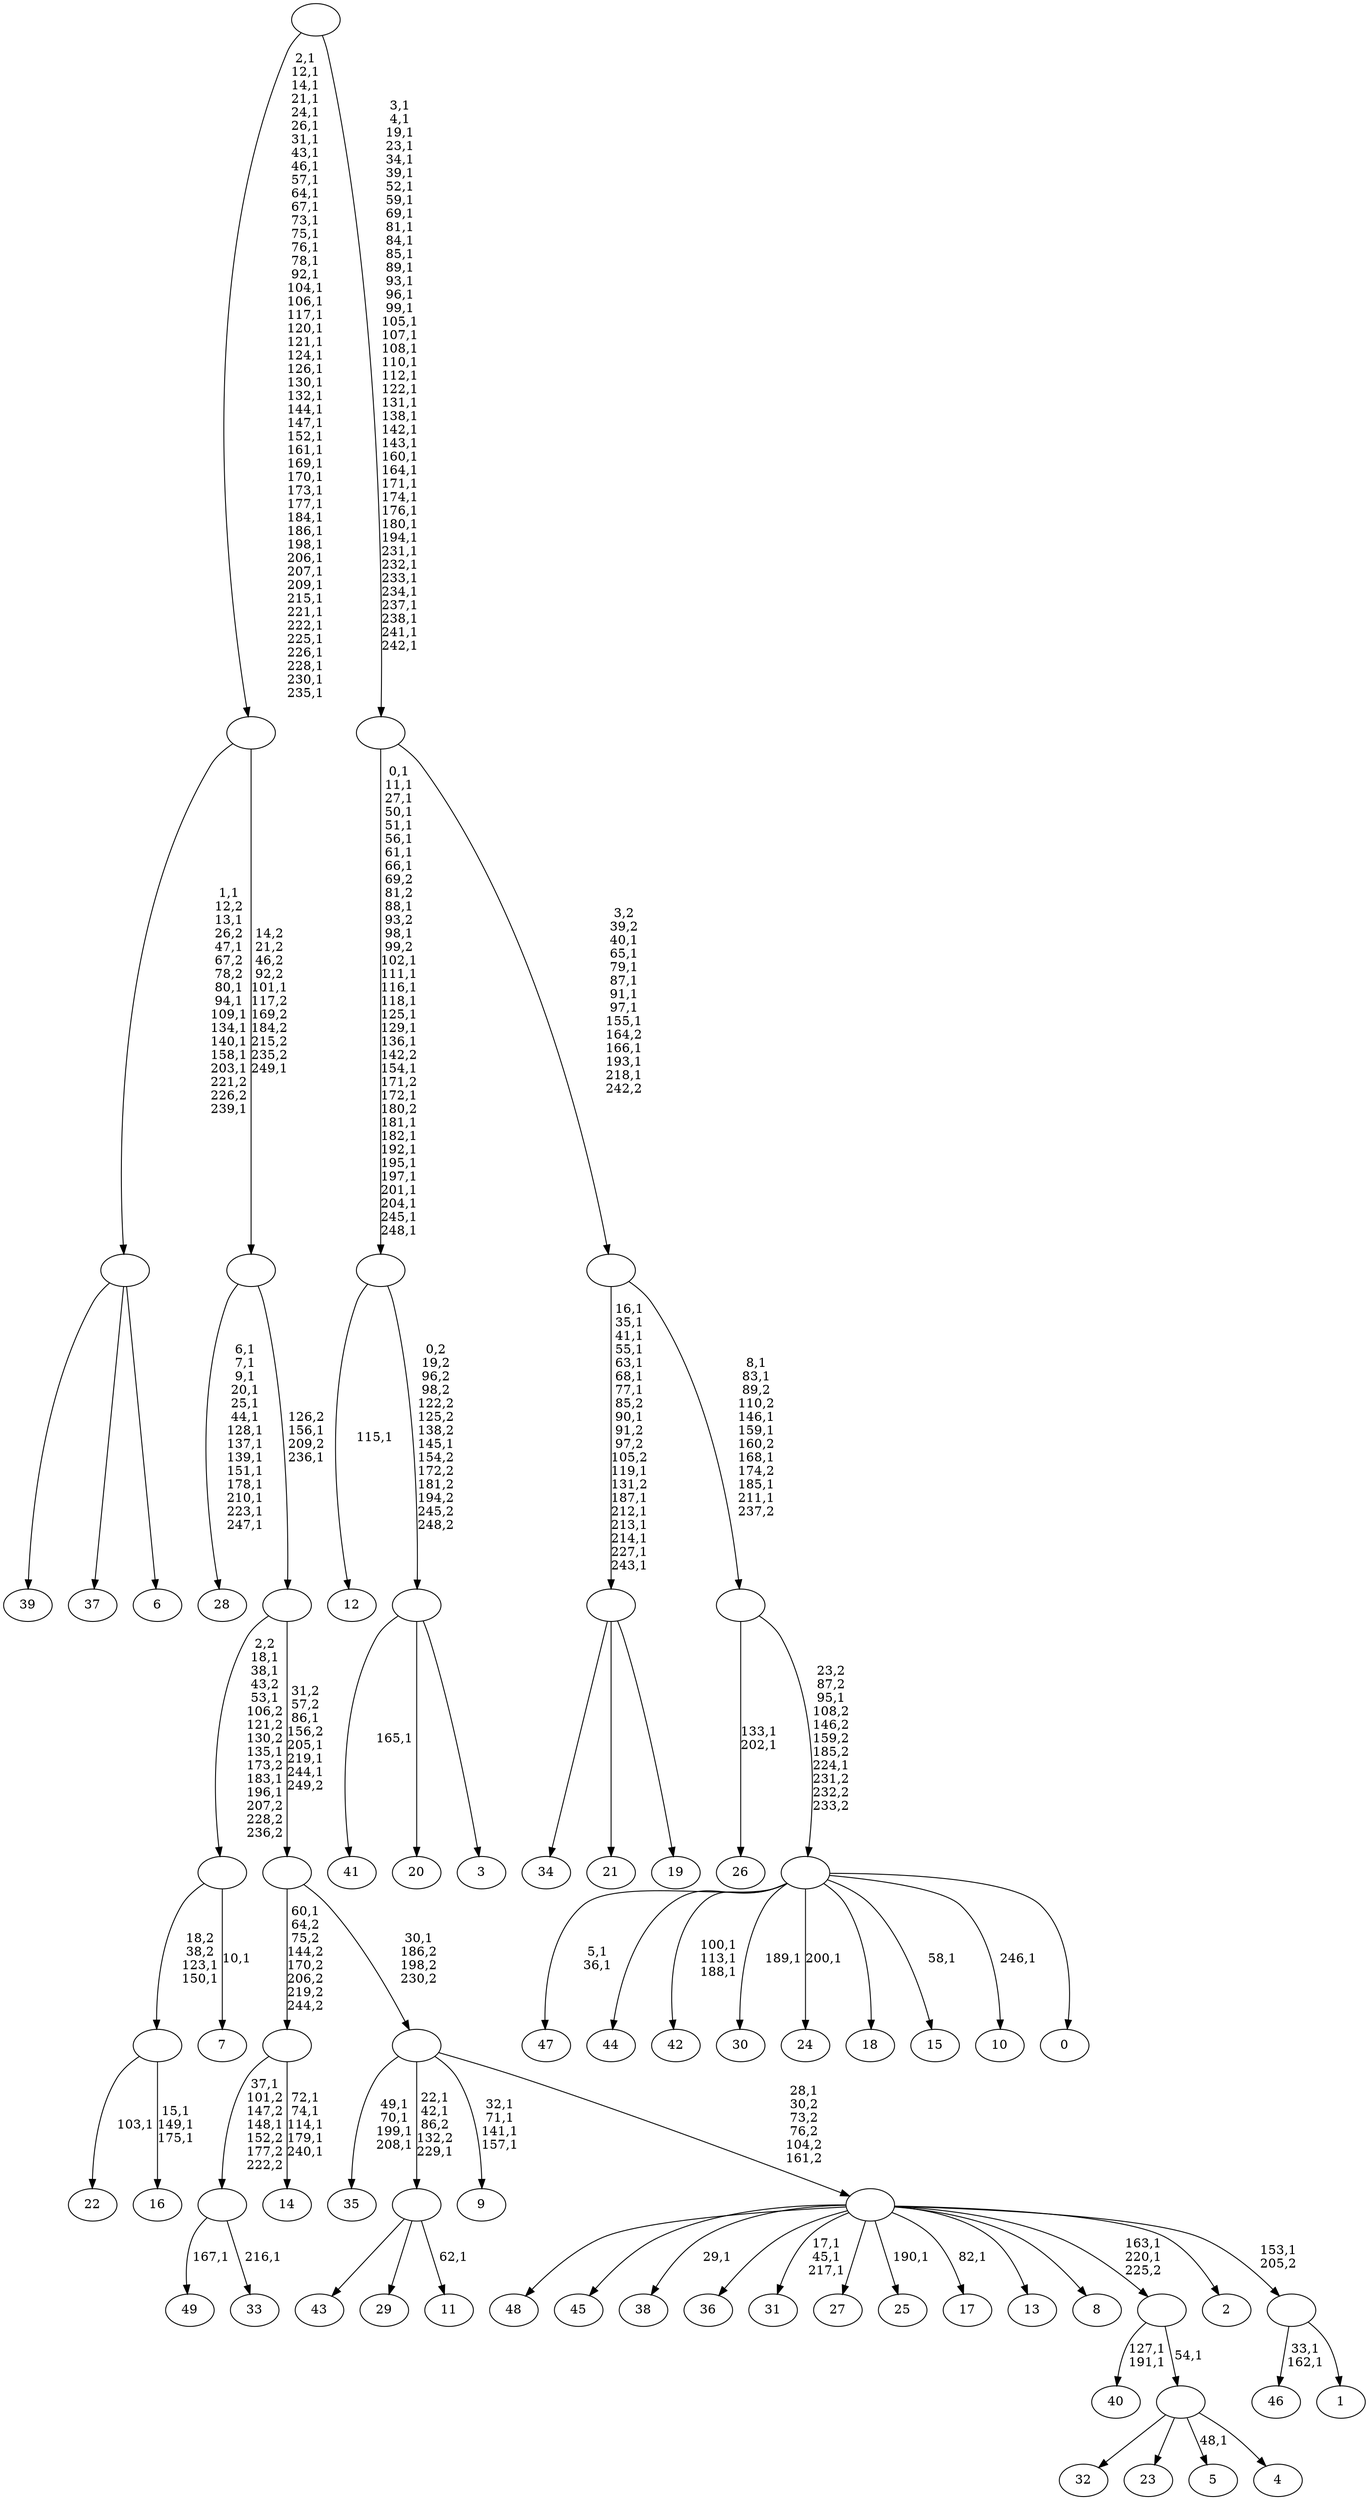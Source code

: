 digraph T {
	300 [label="49"]
	298 [label="48"]
	297 [label="47"]
	294 [label="46"]
	291 [label="45"]
	290 [label="44"]
	289 [label="43"]
	288 [label="42"]
	284 [label="41"]
	282 [label="40"]
	279 [label="39"]
	278 [label="38"]
	276 [label="37"]
	275 [label="36"]
	274 [label="35"]
	269 [label="34"]
	268 [label="33"]
	266 [label=""]
	264 [label="32"]
	263 [label="31"]
	259 [label="30"]
	257 [label="29"]
	256 [label="28"]
	241 [label="27"]
	240 [label="26"]
	237 [label="25"]
	235 [label="24"]
	233 [label="23"]
	232 [label="22"]
	230 [label="21"]
	229 [label="20"]
	228 [label="19"]
	227 [label=""]
	212 [label="18"]
	211 [label="17"]
	209 [label="16"]
	205 [label=""]
	203 [label="15"]
	201 [label="14"]
	195 [label=""]
	194 [label="13"]
	193 [label="12"]
	191 [label="11"]
	189 [label=""]
	186 [label="10"]
	184 [label="9"]
	179 [label="8"]
	178 [label="7"]
	176 [label=""]
	170 [label="6"]
	169 [label=""]
	158 [label="5"]
	156 [label="4"]
	155 [label=""]
	154 [label=""]
	152 [label="3"]
	151 [label=""]
	150 [label=""]
	122 [label="2"]
	121 [label="1"]
	120 [label=""]
	119 [label=""]
	118 [label=""]
	117 [label=""]
	113 [label=""]
	111 [label=""]
	109 [label=""]
	61 [label="0"]
	60 [label=""]
	58 [label=""]
	51 [label=""]
	41 [label=""]
	0 [label=""]
	266 -> 268 [label="216,1"]
	266 -> 300 [label="167,1"]
	227 -> 269 [label=""]
	227 -> 230 [label=""]
	227 -> 228 [label=""]
	205 -> 209 [label="15,1\n149,1\n175,1"]
	205 -> 232 [label="103,1"]
	195 -> 201 [label="72,1\n74,1\n114,1\n179,1\n240,1"]
	195 -> 266 [label="37,1\n101,2\n147,2\n148,1\n152,2\n177,2\n222,2"]
	189 -> 191 [label="62,1"]
	189 -> 289 [label=""]
	189 -> 257 [label=""]
	176 -> 178 [label="10,1"]
	176 -> 205 [label="18,2\n38,2\n123,1\n150,1"]
	169 -> 279 [label=""]
	169 -> 276 [label=""]
	169 -> 170 [label=""]
	155 -> 158 [label="48,1"]
	155 -> 264 [label=""]
	155 -> 233 [label=""]
	155 -> 156 [label=""]
	154 -> 282 [label="127,1\n191,1"]
	154 -> 155 [label="54,1"]
	151 -> 284 [label="165,1"]
	151 -> 229 [label=""]
	151 -> 152 [label=""]
	150 -> 193 [label="115,1"]
	150 -> 151 [label="0,2\n19,2\n96,2\n98,2\n122,2\n125,2\n138,2\n145,1\n154,2\n172,2\n181,2\n194,2\n245,2\n248,2"]
	120 -> 294 [label="33,1\n162,1"]
	120 -> 121 [label=""]
	119 -> 154 [label="163,1\n220,1\n225,2"]
	119 -> 211 [label="82,1"]
	119 -> 237 [label="190,1"]
	119 -> 263 [label="17,1\n45,1\n217,1"]
	119 -> 278 [label="29,1"]
	119 -> 298 [label=""]
	119 -> 291 [label=""]
	119 -> 275 [label=""]
	119 -> 241 [label=""]
	119 -> 194 [label=""]
	119 -> 179 [label=""]
	119 -> 122 [label=""]
	119 -> 120 [label="153,1\n205,2"]
	118 -> 184 [label="32,1\n71,1\n141,1\n157,1"]
	118 -> 189 [label="22,1\n42,1\n86,2\n132,2\n229,1"]
	118 -> 274 [label="49,1\n70,1\n199,1\n208,1"]
	118 -> 119 [label="28,1\n30,2\n73,2\n76,2\n104,2\n161,2"]
	117 -> 195 [label="60,1\n64,2\n75,2\n144,2\n170,2\n206,2\n219,2\n244,2"]
	117 -> 118 [label="30,1\n186,2\n198,2\n230,2"]
	113 -> 117 [label="31,2\n57,2\n86,1\n156,2\n205,1\n219,1\n244,1\n249,2"]
	113 -> 176 [label="2,2\n18,1\n38,1\n43,2\n53,1\n106,2\n121,2\n130,2\n135,1\n173,2\n183,1\n196,1\n207,2\n228,2\n236,2"]
	111 -> 113 [label="126,2\n156,1\n209,2\n236,1"]
	111 -> 256 [label="6,1\n7,1\n9,1\n20,1\n25,1\n44,1\n128,1\n137,1\n139,1\n151,1\n178,1\n210,1\n223,1\n247,1"]
	109 -> 111 [label="14,2\n21,2\n46,2\n92,2\n101,1\n117,2\n169,2\n184,2\n215,2\n235,2\n249,1"]
	109 -> 169 [label="1,1\n12,2\n13,1\n26,2\n47,1\n67,2\n78,2\n80,1\n94,1\n109,1\n134,1\n140,1\n158,1\n203,1\n221,2\n226,2\n239,1"]
	60 -> 186 [label="246,1"]
	60 -> 203 [label="58,1"]
	60 -> 235 [label="200,1"]
	60 -> 259 [label="189,1"]
	60 -> 288 [label="100,1\n113,1\n188,1"]
	60 -> 297 [label="5,1\n36,1"]
	60 -> 290 [label=""]
	60 -> 212 [label=""]
	60 -> 61 [label=""]
	58 -> 60 [label="23,2\n87,2\n95,1\n108,2\n146,2\n159,2\n185,2\n224,1\n231,2\n232,2\n233,2"]
	58 -> 240 [label="133,1\n202,1"]
	51 -> 58 [label="8,1\n83,1\n89,2\n110,2\n146,1\n159,1\n160,2\n168,1\n174,2\n185,1\n211,1\n237,2"]
	51 -> 227 [label="16,1\n35,1\n41,1\n55,1\n63,1\n68,1\n77,1\n85,2\n90,1\n91,2\n97,2\n105,2\n119,1\n131,2\n187,1\n212,1\n213,1\n214,1\n227,1\n243,1"]
	41 -> 51 [label="3,2\n39,2\n40,1\n65,1\n79,1\n87,1\n91,1\n97,1\n155,1\n164,2\n166,1\n193,1\n218,1\n242,2"]
	41 -> 150 [label="0,1\n11,1\n27,1\n50,1\n51,1\n56,1\n61,1\n66,1\n69,2\n81,2\n88,1\n93,2\n98,1\n99,2\n102,1\n111,1\n116,1\n118,1\n125,1\n129,1\n136,1\n142,2\n154,1\n171,2\n172,1\n180,2\n181,1\n182,1\n192,1\n195,1\n197,1\n201,1\n204,1\n245,1\n248,1"]
	0 -> 41 [label="3,1\n4,1\n19,1\n23,1\n34,1\n39,1\n52,1\n59,1\n69,1\n81,1\n84,1\n85,1\n89,1\n93,1\n96,1\n99,1\n105,1\n107,1\n108,1\n110,1\n112,1\n122,1\n131,1\n138,1\n142,1\n143,1\n160,1\n164,1\n171,1\n174,1\n176,1\n180,1\n194,1\n231,1\n232,1\n233,1\n234,1\n237,1\n238,1\n241,1\n242,1"]
	0 -> 109 [label="2,1\n12,1\n14,1\n21,1\n24,1\n26,1\n31,1\n43,1\n46,1\n57,1\n64,1\n67,1\n73,1\n75,1\n76,1\n78,1\n92,1\n104,1\n106,1\n117,1\n120,1\n121,1\n124,1\n126,1\n130,1\n132,1\n144,1\n147,1\n152,1\n161,1\n169,1\n170,1\n173,1\n177,1\n184,1\n186,1\n198,1\n206,1\n207,1\n209,1\n215,1\n221,1\n222,1\n225,1\n226,1\n228,1\n230,1\n235,1"]
}
